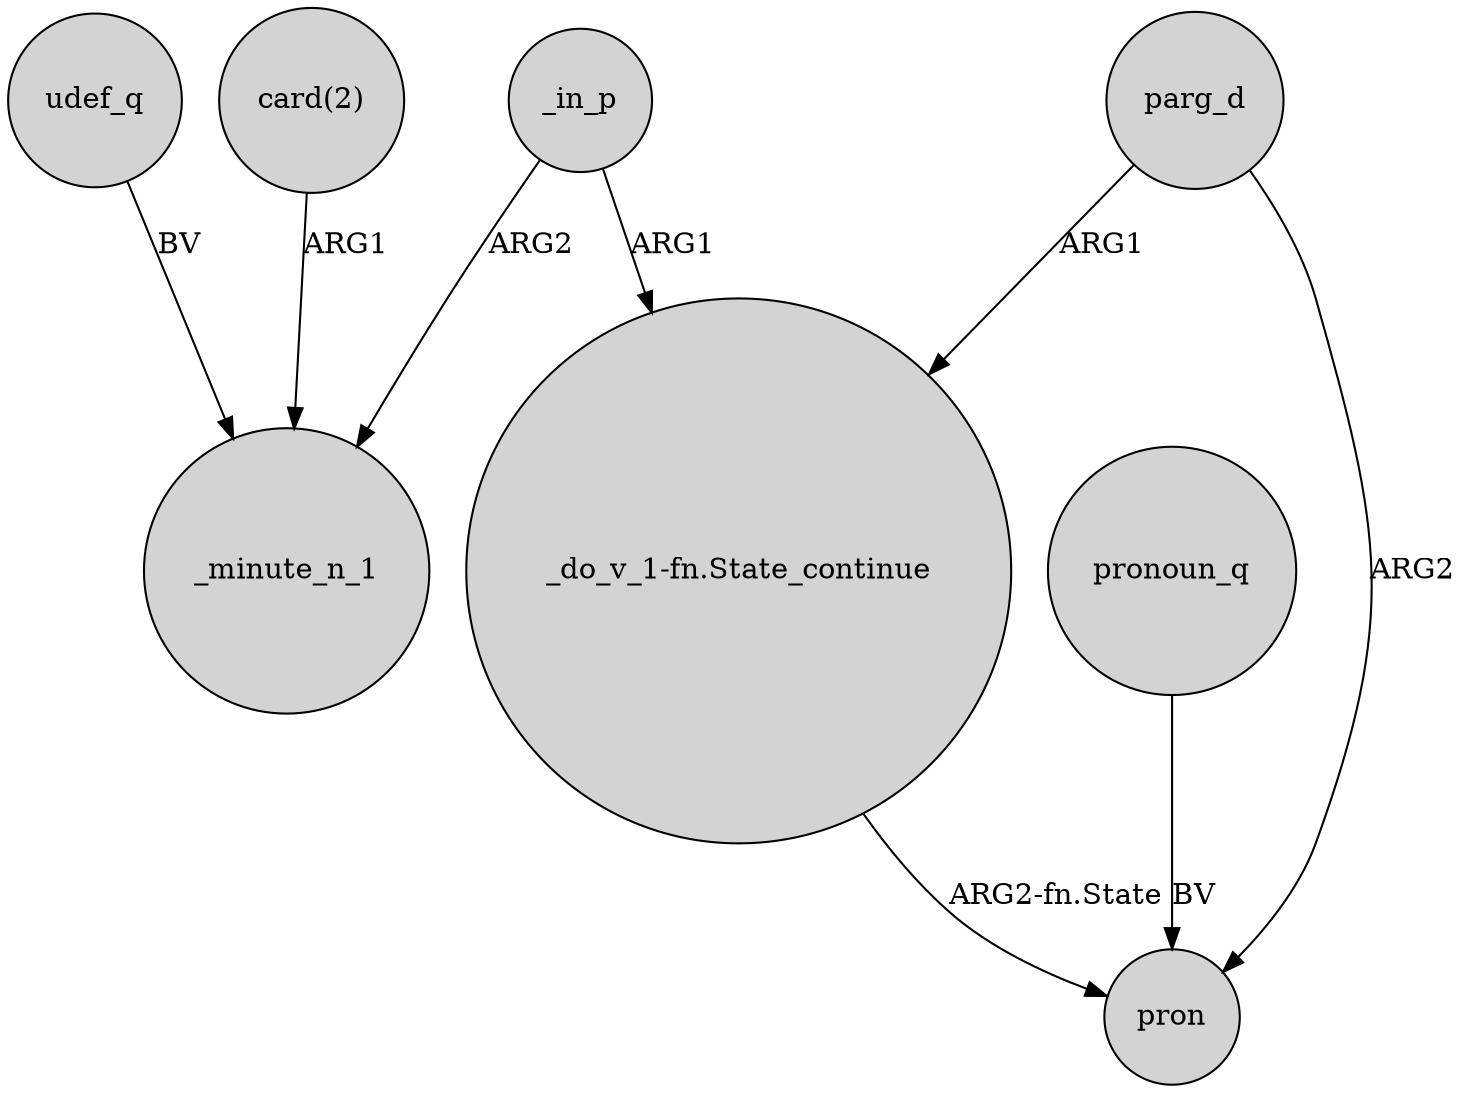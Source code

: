 digraph {
	node [shape=circle style=filled]
	udef_q -> _minute_n_1 [label=BV]
	_in_p -> "_do_v_1-fn.State_continue" [label=ARG1]
	"card(2)" -> _minute_n_1 [label=ARG1]
	"_do_v_1-fn.State_continue" -> pron [label="ARG2-fn.State"]
	_in_p -> _minute_n_1 [label=ARG2]
	pronoun_q -> pron [label=BV]
	parg_d -> "_do_v_1-fn.State_continue" [label=ARG1]
	parg_d -> pron [label=ARG2]
}
